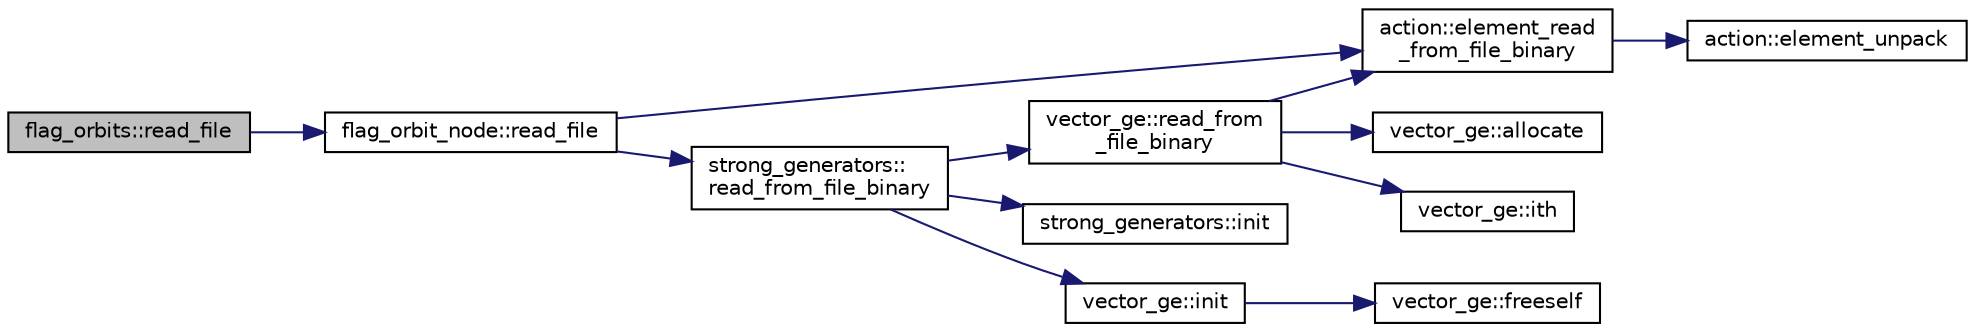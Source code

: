 digraph "flag_orbits::read_file"
{
  edge [fontname="Helvetica",fontsize="10",labelfontname="Helvetica",labelfontsize="10"];
  node [fontname="Helvetica",fontsize="10",shape=record];
  rankdir="LR";
  Node30 [label="flag_orbits::read_file",height=0.2,width=0.4,color="black", fillcolor="grey75", style="filled", fontcolor="black"];
  Node30 -> Node31 [color="midnightblue",fontsize="10",style="solid",fontname="Helvetica"];
  Node31 [label="flag_orbit_node::read_file",height=0.2,width=0.4,color="black", fillcolor="white", style="filled",URL="$df/dd1/classflag__orbit__node.html#af6cfd0a35302543f30c04e95bce83bc4"];
  Node31 -> Node32 [color="midnightblue",fontsize="10",style="solid",fontname="Helvetica"];
  Node32 [label="action::element_read\l_from_file_binary",height=0.2,width=0.4,color="black", fillcolor="white", style="filled",URL="$d2/d86/classaction.html#abf2f35c0490a94c599c9472fb2c256eb"];
  Node32 -> Node33 [color="midnightblue",fontsize="10",style="solid",fontname="Helvetica"];
  Node33 [label="action::element_unpack",height=0.2,width=0.4,color="black", fillcolor="white", style="filled",URL="$d2/d86/classaction.html#a02107279a3bdcf054008bd180dfaef10"];
  Node31 -> Node34 [color="midnightblue",fontsize="10",style="solid",fontname="Helvetica"];
  Node34 [label="strong_generators::\lread_from_file_binary",height=0.2,width=0.4,color="black", fillcolor="white", style="filled",URL="$dc/d09/classstrong__generators.html#a2e0e07b3f0ac104178984a1ecf8d0328"];
  Node34 -> Node35 [color="midnightblue",fontsize="10",style="solid",fontname="Helvetica"];
  Node35 [label="strong_generators::init",height=0.2,width=0.4,color="black", fillcolor="white", style="filled",URL="$dc/d09/classstrong__generators.html#ab7d37035d3b2ea516c4e989715f91ad5"];
  Node34 -> Node36 [color="midnightblue",fontsize="10",style="solid",fontname="Helvetica"];
  Node36 [label="vector_ge::init",height=0.2,width=0.4,color="black", fillcolor="white", style="filled",URL="$d4/d6e/classvector__ge.html#afe1d6befd1f1501e6be34afbaa9d30a8"];
  Node36 -> Node37 [color="midnightblue",fontsize="10",style="solid",fontname="Helvetica"];
  Node37 [label="vector_ge::freeself",height=0.2,width=0.4,color="black", fillcolor="white", style="filled",URL="$d4/d6e/classvector__ge.html#aa002e4b715cc73a9b8b367d29700b452"];
  Node34 -> Node38 [color="midnightblue",fontsize="10",style="solid",fontname="Helvetica"];
  Node38 [label="vector_ge::read_from\l_file_binary",height=0.2,width=0.4,color="black", fillcolor="white", style="filled",URL="$d4/d6e/classvector__ge.html#a949c1af00a0b724a52e1806fdb6b55e1"];
  Node38 -> Node39 [color="midnightblue",fontsize="10",style="solid",fontname="Helvetica"];
  Node39 [label="vector_ge::allocate",height=0.2,width=0.4,color="black", fillcolor="white", style="filled",URL="$d4/d6e/classvector__ge.html#a35b062a9201b30f0a87bf87702d243ae"];
  Node38 -> Node32 [color="midnightblue",fontsize="10",style="solid",fontname="Helvetica"];
  Node38 -> Node40 [color="midnightblue",fontsize="10",style="solid",fontname="Helvetica"];
  Node40 [label="vector_ge::ith",height=0.2,width=0.4,color="black", fillcolor="white", style="filled",URL="$d4/d6e/classvector__ge.html#a1ff002e8b746a9beb119d57dcd4a15ff"];
}
